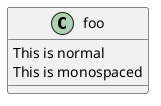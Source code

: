 {
  "sha1": "j8g72f1yv2rh9gqvemxeb68fu5vwz3f",
  "insertion": {
    "when": "2024-06-03T18:59:31.600Z",
    "user": "plantuml@gmail.com"
  }
}
@startuml
skinparam defaultFontName Elephant
skinparam defaultMonospacedFontName Forte
class foo {
  This is normal
  ""This is monospaced""
}
@enduml
